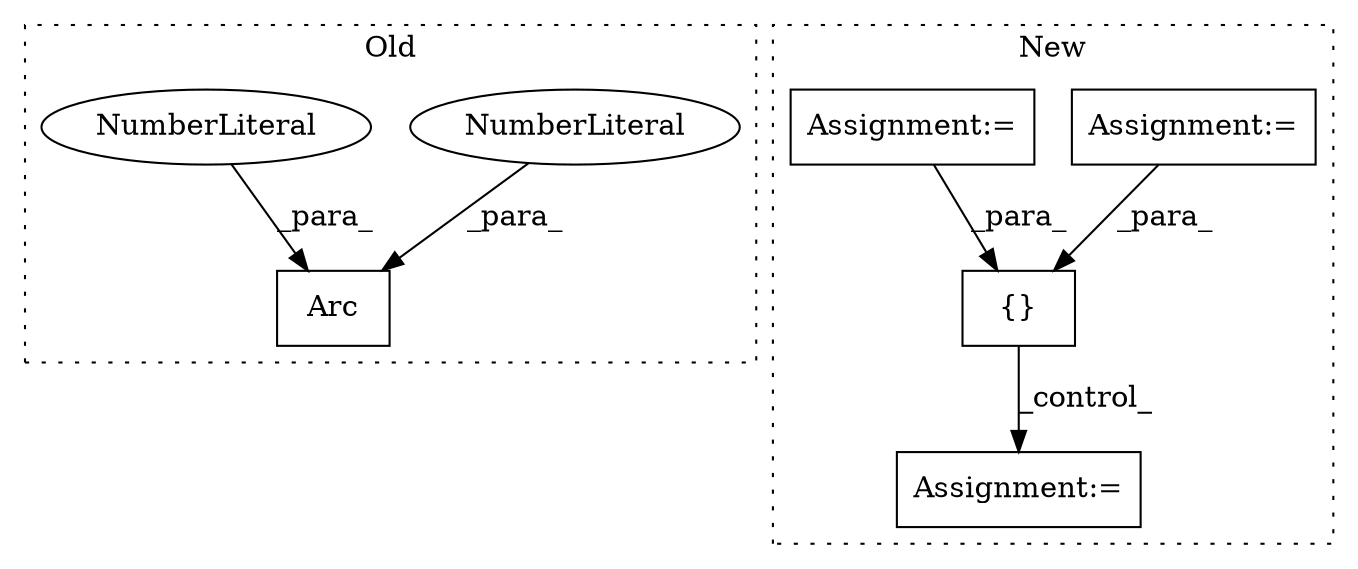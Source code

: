 digraph G {
subgraph cluster0 {
1 [label="Arc" a="32" s="1870,1948" l="4,1" shape="box"];
3 [label="NumberLiteral" a="34" s="1919" l="1" shape="ellipse"];
4 [label="NumberLiteral" a="34" s="1915" l="3" shape="ellipse"];
label = "Old";
style="dotted";
}
subgraph cluster1 {
2 [label="{}" a="4" s="1981,1993" l="1,1" shape="box"];
5 [label="Assignment:=" a="7" s="1878" l="1" shape="box"];
6 [label="Assignment:=" a="7" s="2110" l="1" shape="box"];
7 [label="Assignment:=" a="7" s="1919" l="1" shape="box"];
label = "New";
style="dotted";
}
2 -> 6 [label="_control_"];
3 -> 1 [label="_para_"];
4 -> 1 [label="_para_"];
5 -> 2 [label="_para_"];
7 -> 2 [label="_para_"];
}